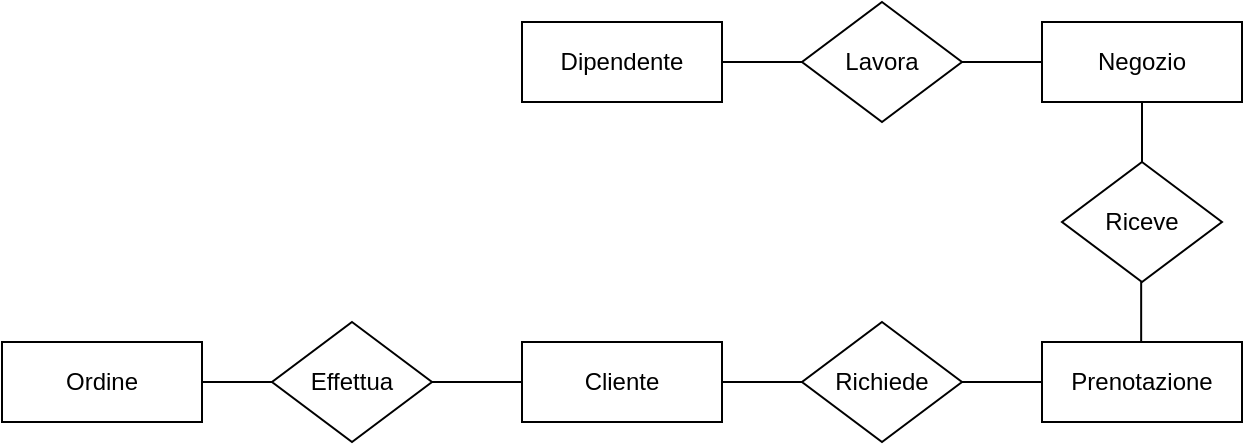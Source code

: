 <mxfile version="24.9.1">
  <diagram id="R2lEEEUBdFMjLlhIrx00" name="Page-1">
    <mxGraphModel dx="1660" dy="424" grid="1" gridSize="10" guides="1" tooltips="1" connect="1" arrows="1" fold="1" page="1" pageScale="1" pageWidth="850" pageHeight="1100" math="0" shadow="0" extFonts="Permanent Marker^https://fonts.googleapis.com/css?family=Permanent+Marker">
      <root>
        <mxCell id="0" />
        <mxCell id="1" parent="0" />
        <mxCell id="JrK3aXgfPB5wlK0q4wXB-1" value="Cliente" style="whiteSpace=wrap;html=1;align=center;" parent="1" vertex="1">
          <mxGeometry x="-380" y="380" width="100" height="40" as="geometry" />
        </mxCell>
        <mxCell id="JrK3aXgfPB5wlK0q4wXB-2" value="Dipendente" style="whiteSpace=wrap;html=1;align=center;" parent="1" vertex="1">
          <mxGeometry x="-380" y="220" width="100" height="40" as="geometry" />
        </mxCell>
        <mxCell id="JrK3aXgfPB5wlK0q4wXB-3" value="Prenotazione" style="whiteSpace=wrap;html=1;align=center;" parent="1" vertex="1">
          <mxGeometry x="-120" y="380" width="100" height="40" as="geometry" />
        </mxCell>
        <mxCell id="JrK3aXgfPB5wlK0q4wXB-4" value="Negozio" style="whiteSpace=wrap;html=1;align=center;" parent="1" vertex="1">
          <mxGeometry x="-120" y="220" width="100" height="40" as="geometry" />
        </mxCell>
        <mxCell id="JrK3aXgfPB5wlK0q4wXB-6" value="Richiede" style="shape=rhombus;perimeter=rhombusPerimeter;whiteSpace=wrap;html=1;align=center;" parent="1" vertex="1">
          <mxGeometry x="-240" y="370" width="80" height="60" as="geometry" />
        </mxCell>
        <mxCell id="JrK3aXgfPB5wlK0q4wXB-7" value="Lavora" style="shape=rhombus;perimeter=rhombusPerimeter;whiteSpace=wrap;html=1;align=center;" parent="1" vertex="1">
          <mxGeometry x="-240" y="210" width="80" height="60" as="geometry" />
        </mxCell>
        <mxCell id="JrK3aXgfPB5wlK0q4wXB-8" value="Riceve" style="shape=rhombus;perimeter=rhombusPerimeter;whiteSpace=wrap;html=1;align=center;" parent="1" vertex="1">
          <mxGeometry x="-110" y="290" width="80" height="60" as="geometry" />
        </mxCell>
        <mxCell id="JrK3aXgfPB5wlK0q4wXB-11" value="" style="line;strokeWidth=1;rotatable=0;dashed=0;labelPosition=right;align=left;verticalAlign=middle;spacingTop=0;spacingLeft=6;points=[];portConstraint=eastwest;" parent="1" vertex="1">
          <mxGeometry x="-160" y="235" width="40" height="10" as="geometry" />
        </mxCell>
        <mxCell id="JrK3aXgfPB5wlK0q4wXB-12" value="" style="line;strokeWidth=1;rotatable=0;dashed=0;labelPosition=right;align=left;verticalAlign=middle;spacingTop=0;spacingLeft=6;points=[];portConstraint=eastwest;" parent="1" vertex="1">
          <mxGeometry x="-280" y="235" width="40" height="10" as="geometry" />
        </mxCell>
        <mxCell id="JrK3aXgfPB5wlK0q4wXB-17" value="" style="endArrow=none;html=1;rounded=0;entryX=0.5;entryY=1;entryDx=0;entryDy=0;exitX=0.5;exitY=0;exitDx=0;exitDy=0;" parent="1" source="JrK3aXgfPB5wlK0q4wXB-8" target="JrK3aXgfPB5wlK0q4wXB-4" edge="1">
          <mxGeometry width="50" height="50" relative="1" as="geometry">
            <mxPoint x="-170" y="330" as="sourcePoint" />
            <mxPoint x="-120" y="280" as="targetPoint" />
          </mxGeometry>
        </mxCell>
        <mxCell id="JrK3aXgfPB5wlK0q4wXB-18" value="" style="endArrow=none;html=1;rounded=0;entryX=0.5;entryY=1;entryDx=0;entryDy=0;exitX=0.5;exitY=0;exitDx=0;exitDy=0;" parent="1" edge="1">
          <mxGeometry width="50" height="50" relative="1" as="geometry">
            <mxPoint x="-70.42" y="380" as="sourcePoint" />
            <mxPoint x="-70.42" y="350" as="targetPoint" />
          </mxGeometry>
        </mxCell>
        <mxCell id="JrK3aXgfPB5wlK0q4wXB-19" value="" style="line;strokeWidth=1;rotatable=0;dashed=0;labelPosition=right;align=left;verticalAlign=middle;spacingTop=0;spacingLeft=6;points=[];portConstraint=eastwest;" parent="1" vertex="1">
          <mxGeometry x="-160" y="395" width="40" height="10" as="geometry" />
        </mxCell>
        <mxCell id="JrK3aXgfPB5wlK0q4wXB-20" value="" style="line;strokeWidth=1;rotatable=0;dashed=0;labelPosition=right;align=left;verticalAlign=middle;spacingTop=0;spacingLeft=6;points=[];portConstraint=eastwest;" parent="1" vertex="1">
          <mxGeometry x="-280" y="395" width="40" height="10" as="geometry" />
        </mxCell>
        <mxCell id="ylqDjwNSSXsMtvlLYw07-8" style="edgeStyle=orthogonalEdgeStyle;shape=connector;curved=0;rounded=0;orthogonalLoop=1;jettySize=auto;html=1;entryX=0;entryY=0.5;entryDx=0;entryDy=0;strokeColor=default;align=center;verticalAlign=middle;fontFamily=Helvetica;fontSize=11;fontColor=default;labelBackgroundColor=default;endArrow=none;endFill=0;" edge="1" parent="1" source="ylqDjwNSSXsMtvlLYw07-1" target="JrK3aXgfPB5wlK0q4wXB-1">
          <mxGeometry relative="1" as="geometry" />
        </mxCell>
        <mxCell id="ylqDjwNSSXsMtvlLYw07-1" value="Effettua" style="shape=rhombus;perimeter=rhombusPerimeter;whiteSpace=wrap;html=1;align=center;" vertex="1" parent="1">
          <mxGeometry x="-505" y="370" width="80" height="60" as="geometry" />
        </mxCell>
        <mxCell id="ylqDjwNSSXsMtvlLYw07-10" style="edgeStyle=orthogonalEdgeStyle;shape=connector;curved=0;rounded=0;orthogonalLoop=1;jettySize=auto;html=1;exitX=1;exitY=0.5;exitDx=0;exitDy=0;entryX=0;entryY=0.5;entryDx=0;entryDy=0;strokeColor=default;align=center;verticalAlign=middle;fontFamily=Helvetica;fontSize=11;fontColor=default;labelBackgroundColor=default;endArrow=none;endFill=0;" edge="1" parent="1" source="ylqDjwNSSXsMtvlLYw07-9" target="ylqDjwNSSXsMtvlLYw07-1">
          <mxGeometry relative="1" as="geometry" />
        </mxCell>
        <mxCell id="ylqDjwNSSXsMtvlLYw07-9" value="Ordine" style="whiteSpace=wrap;html=1;align=center;" vertex="1" parent="1">
          <mxGeometry x="-640" y="380" width="100" height="40" as="geometry" />
        </mxCell>
      </root>
    </mxGraphModel>
  </diagram>
</mxfile>
